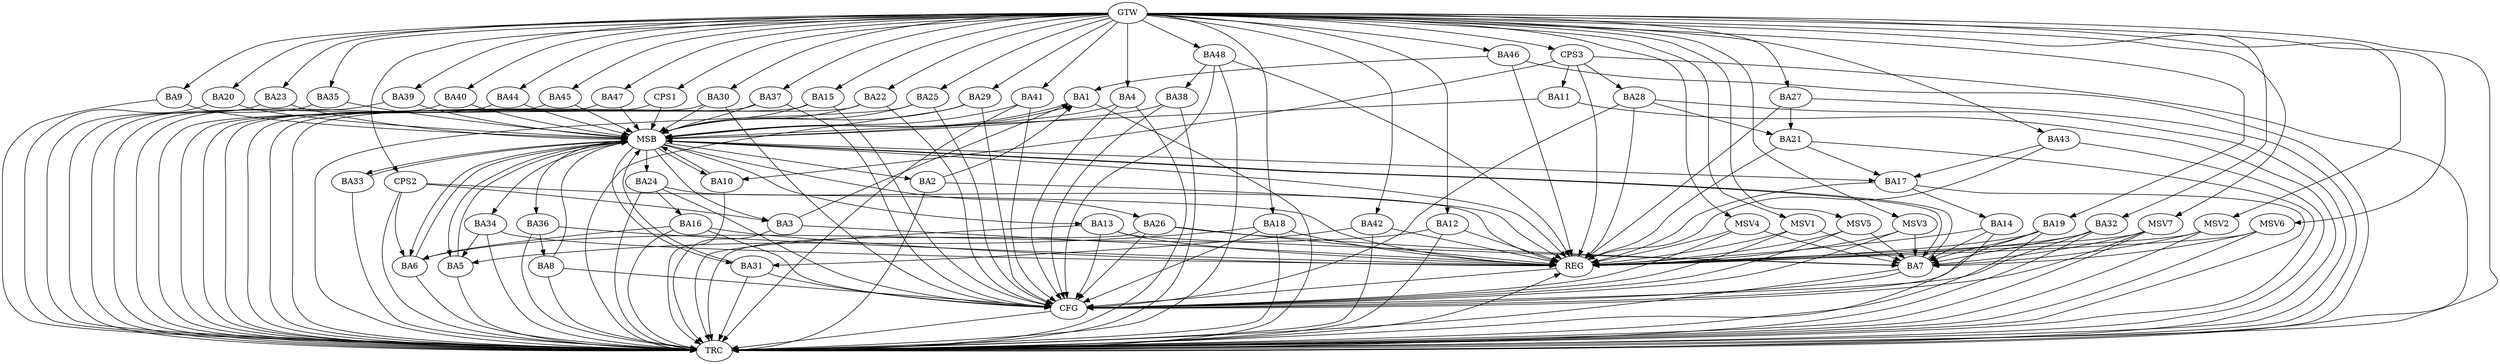 strict digraph G {
  BA1 [ label="BA1" ];
  BA2 [ label="BA2" ];
  BA3 [ label="BA3" ];
  BA4 [ label="BA4" ];
  BA5 [ label="BA5" ];
  BA6 [ label="BA6" ];
  BA7 [ label="BA7" ];
  BA8 [ label="BA8" ];
  BA9 [ label="BA9" ];
  BA10 [ label="BA10" ];
  BA11 [ label="BA11" ];
  BA12 [ label="BA12" ];
  BA13 [ label="BA13" ];
  BA14 [ label="BA14" ];
  BA15 [ label="BA15" ];
  BA16 [ label="BA16" ];
  BA17 [ label="BA17" ];
  BA18 [ label="BA18" ];
  BA19 [ label="BA19" ];
  BA20 [ label="BA20" ];
  BA21 [ label="BA21" ];
  BA22 [ label="BA22" ];
  BA23 [ label="BA23" ];
  BA24 [ label="BA24" ];
  BA25 [ label="BA25" ];
  BA26 [ label="BA26" ];
  BA27 [ label="BA27" ];
  BA28 [ label="BA28" ];
  BA29 [ label="BA29" ];
  BA30 [ label="BA30" ];
  BA31 [ label="BA31" ];
  BA32 [ label="BA32" ];
  BA33 [ label="BA33" ];
  BA34 [ label="BA34" ];
  BA35 [ label="BA35" ];
  BA36 [ label="BA36" ];
  BA37 [ label="BA37" ];
  BA38 [ label="BA38" ];
  BA39 [ label="BA39" ];
  BA40 [ label="BA40" ];
  BA41 [ label="BA41" ];
  BA42 [ label="BA42" ];
  BA43 [ label="BA43" ];
  BA44 [ label="BA44" ];
  BA45 [ label="BA45" ];
  BA46 [ label="BA46" ];
  BA47 [ label="BA47" ];
  BA48 [ label="BA48" ];
  CPS1 [ label="CPS1" ];
  CPS2 [ label="CPS2" ];
  CPS3 [ label="CPS3" ];
  GTW [ label="GTW" ];
  REG [ label="REG" ];
  MSB [ label="MSB" ];
  CFG [ label="CFG" ];
  TRC [ label="TRC" ];
  MSV1 [ label="MSV1" ];
  MSV2 [ label="MSV2" ];
  MSV3 [ label="MSV3" ];
  MSV4 [ label="MSV4" ];
  MSV5 [ label="MSV5" ];
  MSV6 [ label="MSV6" ];
  MSV7 [ label="MSV7" ];
  BA2 -> BA1;
  BA3 -> BA1;
  BA12 -> BA6;
  BA13 -> BA7;
  BA14 -> BA7;
  BA16 -> BA6;
  BA17 -> BA14;
  BA18 -> BA5;
  BA19 -> BA7;
  BA21 -> BA17;
  BA24 -> BA16;
  BA26 -> BA7;
  BA27 -> BA21;
  BA28 -> BA21;
  BA32 -> BA7;
  BA34 -> BA5;
  BA36 -> BA8;
  BA42 -> BA31;
  BA43 -> BA17;
  BA46 -> BA1;
  BA48 -> BA38;
  CPS2 -> BA6;
  CPS2 -> BA3;
  CPS3 -> BA28;
  CPS3 -> BA11;
  CPS3 -> BA10;
  GTW -> BA4;
  GTW -> BA9;
  GTW -> BA12;
  GTW -> BA15;
  GTW -> BA18;
  GTW -> BA19;
  GTW -> BA20;
  GTW -> BA22;
  GTW -> BA23;
  GTW -> BA25;
  GTW -> BA27;
  GTW -> BA29;
  GTW -> BA30;
  GTW -> BA32;
  GTW -> BA35;
  GTW -> BA37;
  GTW -> BA39;
  GTW -> BA40;
  GTW -> BA41;
  GTW -> BA42;
  GTW -> BA43;
  GTW -> BA44;
  GTW -> BA45;
  GTW -> BA46;
  GTW -> BA47;
  GTW -> BA48;
  GTW -> CPS1;
  GTW -> CPS2;
  GTW -> CPS3;
  BA2 -> REG;
  BA3 -> REG;
  BA12 -> REG;
  BA13 -> REG;
  BA14 -> REG;
  BA16 -> REG;
  BA17 -> REG;
  BA18 -> REG;
  BA19 -> REG;
  BA21 -> REG;
  BA24 -> REG;
  BA26 -> REG;
  BA27 -> REG;
  BA28 -> REG;
  BA32 -> REG;
  BA34 -> REG;
  BA36 -> REG;
  BA42 -> REG;
  BA43 -> REG;
  BA46 -> REG;
  BA48 -> REG;
  CPS2 -> REG;
  CPS3 -> REG;
  BA1 -> MSB;
  MSB -> BA2;
  MSB -> REG;
  BA4 -> MSB;
  MSB -> BA1;
  BA5 -> MSB;
  BA6 -> MSB;
  MSB -> BA5;
  BA7 -> MSB;
  MSB -> BA6;
  BA8 -> MSB;
  BA9 -> MSB;
  BA10 -> MSB;
  MSB -> BA3;
  BA11 -> MSB;
  BA15 -> MSB;
  BA20 -> MSB;
  MSB -> BA7;
  BA22 -> MSB;
  BA23 -> MSB;
  BA25 -> MSB;
  BA29 -> MSB;
  BA30 -> MSB;
  MSB -> BA24;
  BA31 -> MSB;
  BA33 -> MSB;
  BA35 -> MSB;
  BA37 -> MSB;
  BA38 -> MSB;
  MSB -> BA31;
  BA39 -> MSB;
  MSB -> BA17;
  BA40 -> MSB;
  BA41 -> MSB;
  MSB -> BA10;
  BA44 -> MSB;
  MSB -> BA36;
  BA45 -> MSB;
  MSB -> BA13;
  BA47 -> MSB;
  CPS1 -> MSB;
  MSB -> BA34;
  MSB -> BA33;
  MSB -> BA26;
  BA25 -> CFG;
  BA16 -> CFG;
  BA28 -> CFG;
  BA24 -> CFG;
  BA7 -> CFG;
  BA4 -> CFG;
  BA13 -> CFG;
  BA26 -> CFG;
  BA32 -> CFG;
  BA38 -> CFG;
  BA31 -> CFG;
  BA15 -> CFG;
  BA22 -> CFG;
  BA8 -> CFG;
  BA48 -> CFG;
  BA18 -> CFG;
  BA19 -> CFG;
  BA29 -> CFG;
  BA30 -> CFG;
  BA41 -> CFG;
  BA37 -> CFG;
  REG -> CFG;
  BA1 -> TRC;
  BA2 -> TRC;
  BA3 -> TRC;
  BA4 -> TRC;
  BA5 -> TRC;
  BA6 -> TRC;
  BA7 -> TRC;
  BA8 -> TRC;
  BA9 -> TRC;
  BA10 -> TRC;
  BA11 -> TRC;
  BA12 -> TRC;
  BA13 -> TRC;
  BA14 -> TRC;
  BA15 -> TRC;
  BA16 -> TRC;
  BA17 -> TRC;
  BA18 -> TRC;
  BA19 -> TRC;
  BA20 -> TRC;
  BA21 -> TRC;
  BA22 -> TRC;
  BA23 -> TRC;
  BA24 -> TRC;
  BA25 -> TRC;
  BA26 -> TRC;
  BA27 -> TRC;
  BA28 -> TRC;
  BA29 -> TRC;
  BA30 -> TRC;
  BA31 -> TRC;
  BA32 -> TRC;
  BA33 -> TRC;
  BA34 -> TRC;
  BA35 -> TRC;
  BA36 -> TRC;
  BA37 -> TRC;
  BA38 -> TRC;
  BA39 -> TRC;
  BA40 -> TRC;
  BA41 -> TRC;
  BA42 -> TRC;
  BA43 -> TRC;
  BA44 -> TRC;
  BA45 -> TRC;
  BA46 -> TRC;
  BA47 -> TRC;
  BA48 -> TRC;
  CPS1 -> TRC;
  CPS2 -> TRC;
  CPS3 -> TRC;
  GTW -> TRC;
  CFG -> TRC;
  TRC -> REG;
  MSV1 -> BA7;
  GTW -> MSV1;
  MSV1 -> REG;
  MSV1 -> CFG;
  MSV2 -> BA7;
  GTW -> MSV2;
  MSV2 -> REG;
  MSV2 -> TRC;
  MSV3 -> BA7;
  GTW -> MSV3;
  MSV3 -> REG;
  MSV3 -> CFG;
  MSV4 -> BA7;
  MSV5 -> BA7;
  GTW -> MSV4;
  MSV4 -> REG;
  MSV4 -> CFG;
  GTW -> MSV5;
  MSV5 -> REG;
  MSV5 -> CFG;
  MSV6 -> BA7;
  GTW -> MSV6;
  MSV6 -> REG;
  MSV6 -> TRC;
  MSV7 -> BA7;
  GTW -> MSV7;
  MSV7 -> REG;
  MSV7 -> TRC;
  MSV7 -> CFG;
}
